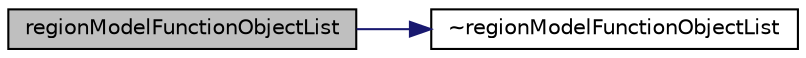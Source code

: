 digraph "regionModelFunctionObjectList"
{
  bgcolor="transparent";
  edge [fontname="Helvetica",fontsize="10",labelfontname="Helvetica",labelfontsize="10"];
  node [fontname="Helvetica",fontsize="10",shape=record];
  rankdir="LR";
  Node335 [label="regionModelFunctionObjectList",height=0.2,width=0.4,color="black", fillcolor="grey75", style="filled", fontcolor="black"];
  Node335 -> Node336 [color="midnightblue",fontsize="10",style="solid",fontname="Helvetica"];
  Node336 [label="~regionModelFunctionObjectList",height=0.2,width=0.4,color="black",URL="$a30085.html#a822375a644370eb1ec93b5ac6b1a8987",tooltip="Destructor. "];
}
